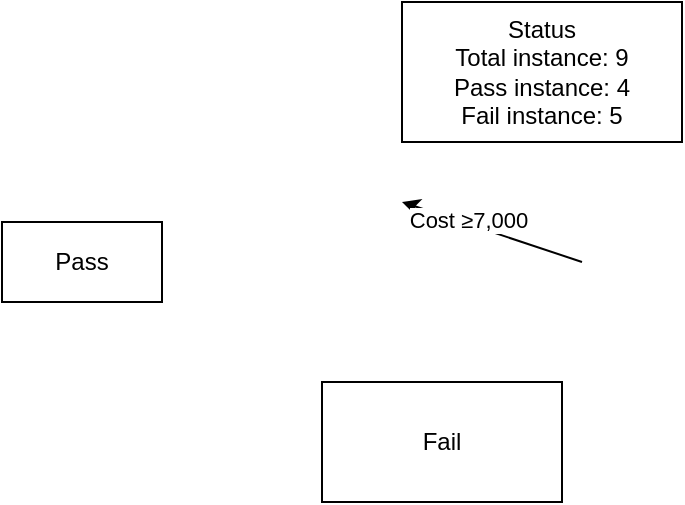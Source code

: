 <mxfile version="26.1.0">
  <diagram name="Page-1" id="F0lG398vl1G5-9-kigZh">
    <mxGraphModel dx="882" dy="570" grid="1" gridSize="10" guides="1" tooltips="1" connect="1" arrows="1" fold="1" page="1" pageScale="1" pageWidth="850" pageHeight="1100" math="0" shadow="0">
      <root>
        <mxCell id="0" />
        <mxCell id="1" parent="0" />
        <mxCell id="MHQTFiA_iP4XrhlyBdrr-1" value="&lt;div&gt;Status&lt;/div&gt;Total instance: 9&lt;div&gt;Pass instance: 4&lt;/div&gt;&lt;div&gt;Fail instance: 5&lt;/div&gt;" style="rounded=0;whiteSpace=wrap;html=1;" vertex="1" parent="1">
          <mxGeometry x="380" y="170" width="140" height="70" as="geometry" />
        </mxCell>
        <mxCell id="MHQTFiA_iP4XrhlyBdrr-2" value="Pass" style="rounded=0;whiteSpace=wrap;html=1;" vertex="1" parent="1">
          <mxGeometry x="180" y="280" width="80" height="40" as="geometry" />
        </mxCell>
        <mxCell id="MHQTFiA_iP4XrhlyBdrr-3" value="" style="endArrow=classic;html=1;rounded=0;" edge="1" parent="1">
          <mxGeometry width="50" height="50" relative="1" as="geometry">
            <mxPoint x="470" y="300" as="sourcePoint" />
            <mxPoint x="380" y="270" as="targetPoint" />
          </mxGeometry>
        </mxCell>
        <mxCell id="MHQTFiA_iP4XrhlyBdrr-4" value="Cost ≥7,000" style="edgeLabel;html=1;align=center;verticalAlign=middle;resizable=0;points=[];" vertex="1" connectable="0" parent="MHQTFiA_iP4XrhlyBdrr-3">
          <mxGeometry x="0.3" y="-2" relative="1" as="geometry">
            <mxPoint as="offset" />
          </mxGeometry>
        </mxCell>
        <mxCell id="MHQTFiA_iP4XrhlyBdrr-5" value="Fail" style="rounded=0;whiteSpace=wrap;html=1;" vertex="1" parent="1">
          <mxGeometry x="340" y="360" width="120" height="60" as="geometry" />
        </mxCell>
      </root>
    </mxGraphModel>
  </diagram>
</mxfile>
